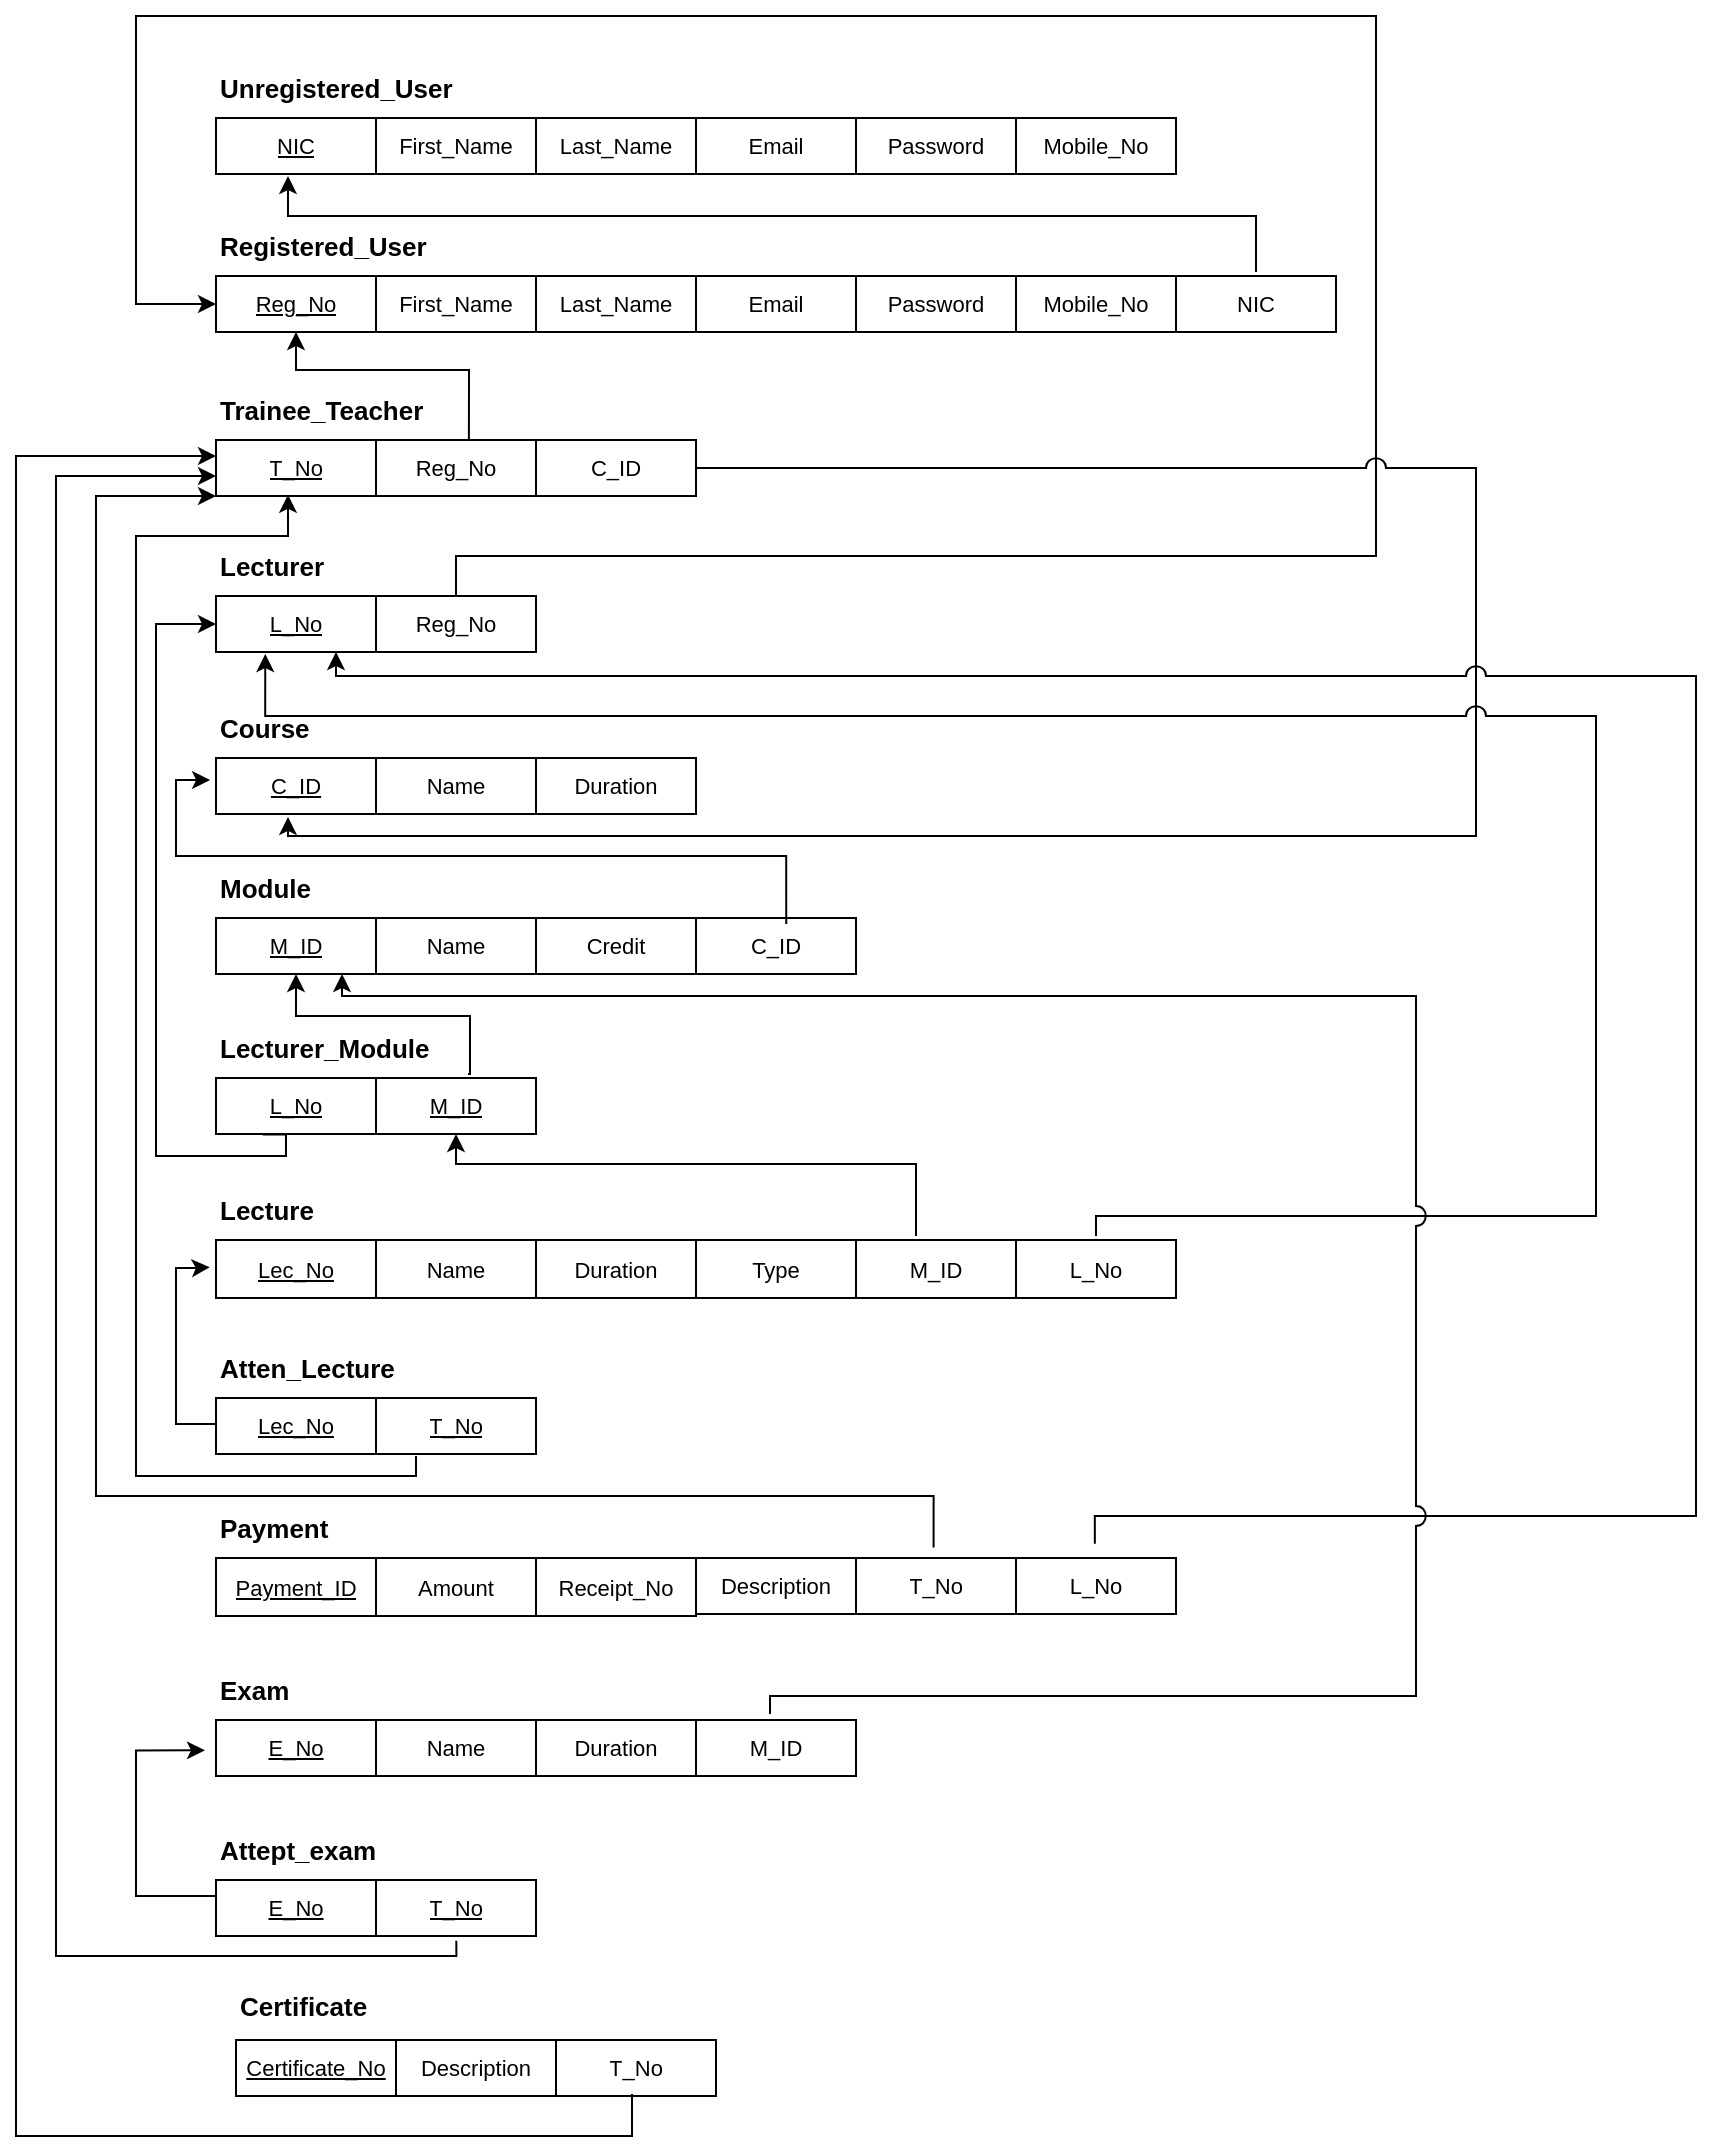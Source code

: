<mxfile version="21.3.4" type="device">
  <diagram name="Page-1" id="K4faHfrAU5cS0V1JQLx_">
    <mxGraphModel dx="1646" dy="470" grid="1" gridSize="10" guides="1" tooltips="1" connect="1" arrows="1" fold="1" page="1" pageScale="1" pageWidth="827" pageHeight="1169" math="0" shadow="0">
      <root>
        <mxCell id="0" />
        <mxCell id="1" parent="0" />
        <mxCell id="e-l00xfZwaeHrTsuZlsY-1" value="" style="shape=table;startSize=0;container=1;collapsible=0;childLayout=tableLayout;fontSize=11;rounded=0;" parent="1" vertex="1">
          <mxGeometry x="60" y="131" width="240" height="28" as="geometry" />
        </mxCell>
        <mxCell id="e-l00xfZwaeHrTsuZlsY-6" value="" style="shape=tableRow;horizontal=0;startSize=0;swimlaneHead=0;swimlaneBody=0;strokeColor=inherit;top=0;left=0;bottom=0;right=0;collapsible=0;dropTarget=0;fillColor=none;points=[[0,0.5],[1,0.5]];portConstraint=eastwest;fontSize=11;rounded=0;" parent="e-l00xfZwaeHrTsuZlsY-1" vertex="1">
          <mxGeometry width="240" height="28" as="geometry" />
        </mxCell>
        <mxCell id="e-l00xfZwaeHrTsuZlsY-7" value="&lt;u&gt;NIC&lt;/u&gt;" style="shape=partialRectangle;html=1;whiteSpace=wrap;connectable=0;strokeColor=inherit;overflow=hidden;fillColor=none;top=0;left=0;bottom=0;right=0;pointerEvents=1;fontSize=11;rounded=0;" parent="e-l00xfZwaeHrTsuZlsY-6" vertex="1">
          <mxGeometry width="80" height="28" as="geometry">
            <mxRectangle width="80" height="28" as="alternateBounds" />
          </mxGeometry>
        </mxCell>
        <mxCell id="e-l00xfZwaeHrTsuZlsY-8" value="First_Name" style="shape=partialRectangle;html=1;whiteSpace=wrap;connectable=0;strokeColor=inherit;overflow=hidden;fillColor=none;top=0;left=0;bottom=0;right=0;pointerEvents=1;fontSize=11;rounded=0;" parent="e-l00xfZwaeHrTsuZlsY-6" vertex="1">
          <mxGeometry x="80" width="80" height="28" as="geometry">
            <mxRectangle width="80" height="28" as="alternateBounds" />
          </mxGeometry>
        </mxCell>
        <mxCell id="e-l00xfZwaeHrTsuZlsY-9" value="Last_Name" style="shape=partialRectangle;html=1;whiteSpace=wrap;connectable=0;strokeColor=inherit;overflow=hidden;fillColor=none;top=0;left=0;bottom=0;right=0;pointerEvents=1;fontSize=11;rounded=0;" parent="e-l00xfZwaeHrTsuZlsY-6" vertex="1">
          <mxGeometry x="160" width="80" height="28" as="geometry">
            <mxRectangle width="80" height="28" as="alternateBounds" />
          </mxGeometry>
        </mxCell>
        <mxCell id="e-l00xfZwaeHrTsuZlsY-18" value="" style="shape=table;startSize=0;container=1;collapsible=0;childLayout=tableLayout;fontSize=11;rounded=0;" parent="1" vertex="1">
          <mxGeometry x="300" y="131" width="240" height="28" as="geometry" />
        </mxCell>
        <mxCell id="e-l00xfZwaeHrTsuZlsY-19" value="" style="shape=tableRow;horizontal=0;startSize=0;swimlaneHead=0;swimlaneBody=0;strokeColor=inherit;top=0;left=0;bottom=0;right=0;collapsible=0;dropTarget=0;fillColor=none;points=[[0,0.5],[1,0.5]];portConstraint=eastwest;fontSize=11;rounded=0;" parent="e-l00xfZwaeHrTsuZlsY-18" vertex="1">
          <mxGeometry width="240" height="28" as="geometry" />
        </mxCell>
        <mxCell id="e-l00xfZwaeHrTsuZlsY-20" value="Email" style="shape=partialRectangle;html=1;whiteSpace=wrap;connectable=0;strokeColor=inherit;overflow=hidden;fillColor=none;top=0;left=0;bottom=0;right=0;pointerEvents=1;fontSize=11;rounded=0;" parent="e-l00xfZwaeHrTsuZlsY-19" vertex="1">
          <mxGeometry width="80" height="28" as="geometry">
            <mxRectangle width="80" height="28" as="alternateBounds" />
          </mxGeometry>
        </mxCell>
        <mxCell id="e-l00xfZwaeHrTsuZlsY-21" value="Password" style="shape=partialRectangle;html=1;whiteSpace=wrap;connectable=0;strokeColor=inherit;overflow=hidden;fillColor=none;top=0;left=0;bottom=0;right=0;pointerEvents=1;fontSize=11;rounded=0;" parent="e-l00xfZwaeHrTsuZlsY-19" vertex="1">
          <mxGeometry x="80" width="80" height="28" as="geometry">
            <mxRectangle width="80" height="28" as="alternateBounds" />
          </mxGeometry>
        </mxCell>
        <mxCell id="e-l00xfZwaeHrTsuZlsY-22" value="Mobile_No" style="shape=partialRectangle;html=1;whiteSpace=wrap;connectable=0;strokeColor=inherit;overflow=hidden;fillColor=none;top=0;left=0;bottom=0;right=0;pointerEvents=1;fontSize=11;rounded=0;" parent="e-l00xfZwaeHrTsuZlsY-19" vertex="1">
          <mxGeometry x="160" width="80" height="28" as="geometry">
            <mxRectangle width="80" height="28" as="alternateBounds" />
          </mxGeometry>
        </mxCell>
        <mxCell id="e-l00xfZwaeHrTsuZlsY-28" value="" style="shape=table;startSize=0;container=1;collapsible=0;childLayout=tableLayout;fontSize=11;rounded=0;" parent="1" vertex="1">
          <mxGeometry x="60" y="210" width="240" height="28" as="geometry" />
        </mxCell>
        <mxCell id="e-l00xfZwaeHrTsuZlsY-29" value="" style="shape=tableRow;horizontal=0;startSize=0;swimlaneHead=0;swimlaneBody=0;strokeColor=inherit;top=0;left=0;bottom=0;right=0;collapsible=0;dropTarget=0;fillColor=none;points=[[0,0.5],[1,0.5]];portConstraint=eastwest;fontSize=11;rounded=0;" parent="e-l00xfZwaeHrTsuZlsY-28" vertex="1">
          <mxGeometry width="240" height="28" as="geometry" />
        </mxCell>
        <mxCell id="e-l00xfZwaeHrTsuZlsY-30" value="&lt;u&gt;Reg_No&lt;/u&gt;" style="shape=partialRectangle;html=1;whiteSpace=wrap;connectable=0;strokeColor=inherit;overflow=hidden;fillColor=none;top=0;left=0;bottom=0;right=0;pointerEvents=1;fontSize=11;rounded=0;" parent="e-l00xfZwaeHrTsuZlsY-29" vertex="1">
          <mxGeometry width="80" height="28" as="geometry">
            <mxRectangle width="80" height="28" as="alternateBounds" />
          </mxGeometry>
        </mxCell>
        <mxCell id="e-l00xfZwaeHrTsuZlsY-31" value="First_Name" style="shape=partialRectangle;html=1;whiteSpace=wrap;connectable=0;strokeColor=inherit;overflow=hidden;fillColor=none;top=0;left=0;bottom=0;right=0;pointerEvents=1;fontSize=11;rounded=0;" parent="e-l00xfZwaeHrTsuZlsY-29" vertex="1">
          <mxGeometry x="80" width="80" height="28" as="geometry">
            <mxRectangle width="80" height="28" as="alternateBounds" />
          </mxGeometry>
        </mxCell>
        <mxCell id="e-l00xfZwaeHrTsuZlsY-32" value="Last_Name" style="shape=partialRectangle;html=1;whiteSpace=wrap;connectable=0;strokeColor=inherit;overflow=hidden;fillColor=none;top=0;left=0;bottom=0;right=0;pointerEvents=1;fontSize=11;rounded=0;" parent="e-l00xfZwaeHrTsuZlsY-29" vertex="1">
          <mxGeometry x="160" width="80" height="28" as="geometry">
            <mxRectangle width="80" height="28" as="alternateBounds" />
          </mxGeometry>
        </mxCell>
        <mxCell id="e-l00xfZwaeHrTsuZlsY-33" value="" style="shape=table;startSize=0;container=1;collapsible=0;childLayout=tableLayout;fontSize=11;rounded=0;" parent="1" vertex="1">
          <mxGeometry x="300" y="210" width="240" height="28" as="geometry" />
        </mxCell>
        <mxCell id="e-l00xfZwaeHrTsuZlsY-34" value="" style="shape=tableRow;horizontal=0;startSize=0;swimlaneHead=0;swimlaneBody=0;strokeColor=inherit;top=0;left=0;bottom=0;right=0;collapsible=0;dropTarget=0;fillColor=none;points=[[0,0.5],[1,0.5]];portConstraint=eastwest;fontSize=11;rounded=0;" parent="e-l00xfZwaeHrTsuZlsY-33" vertex="1">
          <mxGeometry width="240" height="28" as="geometry" />
        </mxCell>
        <mxCell id="e-l00xfZwaeHrTsuZlsY-35" value="Email" style="shape=partialRectangle;html=1;whiteSpace=wrap;connectable=0;strokeColor=inherit;overflow=hidden;fillColor=none;top=0;left=0;bottom=0;right=0;pointerEvents=1;fontSize=11;rounded=0;" parent="e-l00xfZwaeHrTsuZlsY-34" vertex="1">
          <mxGeometry width="80" height="28" as="geometry">
            <mxRectangle width="80" height="28" as="alternateBounds" />
          </mxGeometry>
        </mxCell>
        <mxCell id="e-l00xfZwaeHrTsuZlsY-36" value="Password" style="shape=partialRectangle;html=1;whiteSpace=wrap;connectable=0;strokeColor=inherit;overflow=hidden;fillColor=none;top=0;left=0;bottom=0;right=0;pointerEvents=1;fontSize=11;rounded=0;" parent="e-l00xfZwaeHrTsuZlsY-34" vertex="1">
          <mxGeometry x="80" width="80" height="28" as="geometry">
            <mxRectangle width="80" height="28" as="alternateBounds" />
          </mxGeometry>
        </mxCell>
        <mxCell id="e-l00xfZwaeHrTsuZlsY-37" value="Mobile_No" style="shape=partialRectangle;html=1;whiteSpace=wrap;connectable=0;strokeColor=inherit;overflow=hidden;fillColor=none;top=0;left=0;bottom=0;right=0;pointerEvents=1;fontSize=11;rounded=0;" parent="e-l00xfZwaeHrTsuZlsY-34" vertex="1">
          <mxGeometry x="160" width="80" height="28" as="geometry">
            <mxRectangle width="80" height="28" as="alternateBounds" />
          </mxGeometry>
        </mxCell>
        <mxCell id="e-l00xfZwaeHrTsuZlsY-43" value="" style="shape=table;startSize=0;container=1;collapsible=0;childLayout=tableLayout;fontSize=11;rounded=0;" parent="1" vertex="1">
          <mxGeometry x="540" y="210" width="80" height="28" as="geometry" />
        </mxCell>
        <mxCell id="e-l00xfZwaeHrTsuZlsY-44" value="" style="shape=tableRow;horizontal=0;startSize=0;swimlaneHead=0;swimlaneBody=0;strokeColor=inherit;top=0;left=0;bottom=0;right=0;collapsible=0;dropTarget=0;fillColor=none;points=[[0,0.5],[1,0.5]];portConstraint=eastwest;fontSize=11;rounded=0;" parent="e-l00xfZwaeHrTsuZlsY-43" vertex="1">
          <mxGeometry width="80" height="28" as="geometry" />
        </mxCell>
        <mxCell id="e-l00xfZwaeHrTsuZlsY-45" value="&lt;span style=&quot;border-color: var(--border-color);&quot;&gt;NIC&lt;/span&gt;" style="shape=partialRectangle;html=1;whiteSpace=wrap;connectable=0;strokeColor=inherit;overflow=hidden;fillColor=none;top=0;left=0;bottom=0;right=0;pointerEvents=1;fontSize=11;rounded=0;" parent="e-l00xfZwaeHrTsuZlsY-44" vertex="1">
          <mxGeometry width="80" height="28" as="geometry">
            <mxRectangle width="80" height="28" as="alternateBounds" />
          </mxGeometry>
        </mxCell>
        <mxCell id="e-l00xfZwaeHrTsuZlsY-48" value="" style="shape=table;startSize=0;container=1;collapsible=0;childLayout=tableLayout;fontSize=11;rounded=0;" parent="1" vertex="1">
          <mxGeometry x="60" y="292" width="240" height="28" as="geometry" />
        </mxCell>
        <mxCell id="e-l00xfZwaeHrTsuZlsY-49" value="" style="shape=tableRow;horizontal=0;startSize=0;swimlaneHead=0;swimlaneBody=0;strokeColor=inherit;top=0;left=0;bottom=0;right=0;collapsible=0;dropTarget=0;fillColor=none;points=[[0,0.5],[1,0.5]];portConstraint=eastwest;fontSize=11;rounded=0;" parent="e-l00xfZwaeHrTsuZlsY-48" vertex="1">
          <mxGeometry width="240" height="28" as="geometry" />
        </mxCell>
        <mxCell id="e-l00xfZwaeHrTsuZlsY-50" value="&lt;u&gt;T_No&lt;/u&gt;" style="shape=partialRectangle;html=1;whiteSpace=wrap;connectable=0;strokeColor=inherit;overflow=hidden;fillColor=none;top=0;left=0;bottom=0;right=0;pointerEvents=1;fontSize=11;rounded=0;" parent="e-l00xfZwaeHrTsuZlsY-49" vertex="1">
          <mxGeometry width="80" height="28" as="geometry">
            <mxRectangle width="80" height="28" as="alternateBounds" />
          </mxGeometry>
        </mxCell>
        <mxCell id="e-l00xfZwaeHrTsuZlsY-51" value="&lt;span style=&quot;border-color: var(--border-color);&quot;&gt;Reg_No&lt;/span&gt;" style="shape=partialRectangle;html=1;whiteSpace=wrap;connectable=0;strokeColor=inherit;overflow=hidden;fillColor=none;top=0;left=0;bottom=0;right=0;pointerEvents=1;fontSize=11;rounded=0;" parent="e-l00xfZwaeHrTsuZlsY-49" vertex="1">
          <mxGeometry x="80" width="80" height="28" as="geometry">
            <mxRectangle width="80" height="28" as="alternateBounds" />
          </mxGeometry>
        </mxCell>
        <mxCell id="e-l00xfZwaeHrTsuZlsY-52" value="C_ID" style="shape=partialRectangle;html=1;whiteSpace=wrap;connectable=0;strokeColor=inherit;overflow=hidden;fillColor=none;top=0;left=0;bottom=0;right=0;pointerEvents=1;fontSize=11;rounded=0;" parent="e-l00xfZwaeHrTsuZlsY-49" vertex="1">
          <mxGeometry x="160" width="80" height="28" as="geometry">
            <mxRectangle width="80" height="28" as="alternateBounds" />
          </mxGeometry>
        </mxCell>
        <mxCell id="e-l00xfZwaeHrTsuZlsY-63" value="" style="shape=table;startSize=0;container=1;collapsible=0;childLayout=tableLayout;fontSize=11;rounded=0;" parent="1" vertex="1">
          <mxGeometry x="60" y="370" width="160" height="28" as="geometry" />
        </mxCell>
        <mxCell id="e-l00xfZwaeHrTsuZlsY-64" value="" style="shape=tableRow;horizontal=0;startSize=0;swimlaneHead=0;swimlaneBody=0;strokeColor=inherit;top=0;left=0;bottom=0;right=0;collapsible=0;dropTarget=0;fillColor=none;points=[[0,0.5],[1,0.5]];portConstraint=eastwest;fontSize=11;rounded=0;" parent="e-l00xfZwaeHrTsuZlsY-63" vertex="1">
          <mxGeometry width="160" height="28" as="geometry" />
        </mxCell>
        <mxCell id="e-l00xfZwaeHrTsuZlsY-65" value="&lt;u&gt;L_No&lt;/u&gt;" style="shape=partialRectangle;html=1;whiteSpace=wrap;connectable=0;strokeColor=inherit;overflow=hidden;fillColor=none;top=0;left=0;bottom=0;right=0;pointerEvents=1;fontSize=11;rounded=0;" parent="e-l00xfZwaeHrTsuZlsY-64" vertex="1">
          <mxGeometry width="80" height="28" as="geometry">
            <mxRectangle width="80" height="28" as="alternateBounds" />
          </mxGeometry>
        </mxCell>
        <mxCell id="e-l00xfZwaeHrTsuZlsY-66" value="Reg_No" style="shape=partialRectangle;html=1;whiteSpace=wrap;connectable=0;strokeColor=inherit;overflow=hidden;fillColor=none;top=0;left=0;bottom=0;right=0;pointerEvents=1;fontSize=11;rounded=0;" parent="e-l00xfZwaeHrTsuZlsY-64" vertex="1">
          <mxGeometry x="80" width="80" height="28" as="geometry">
            <mxRectangle width="80" height="28" as="alternateBounds" />
          </mxGeometry>
        </mxCell>
        <mxCell id="e-l00xfZwaeHrTsuZlsY-78" value="" style="shape=table;startSize=0;container=1;collapsible=0;childLayout=tableLayout;fontSize=11;rounded=0;" parent="1" vertex="1">
          <mxGeometry x="60" y="451" width="240" height="28" as="geometry" />
        </mxCell>
        <mxCell id="e-l00xfZwaeHrTsuZlsY-79" value="" style="shape=tableRow;horizontal=0;startSize=0;swimlaneHead=0;swimlaneBody=0;strokeColor=inherit;top=0;left=0;bottom=0;right=0;collapsible=0;dropTarget=0;fillColor=none;points=[[0,0.5],[1,0.5]];portConstraint=eastwest;fontSize=11;rounded=0;" parent="e-l00xfZwaeHrTsuZlsY-78" vertex="1">
          <mxGeometry width="240" height="28" as="geometry" />
        </mxCell>
        <mxCell id="e-l00xfZwaeHrTsuZlsY-80" value="&lt;u&gt;C_ID&lt;/u&gt;" style="shape=partialRectangle;html=1;whiteSpace=wrap;connectable=0;strokeColor=inherit;overflow=hidden;fillColor=none;top=0;left=0;bottom=0;right=0;pointerEvents=1;fontSize=11;rounded=0;" parent="e-l00xfZwaeHrTsuZlsY-79" vertex="1">
          <mxGeometry width="80" height="28" as="geometry">
            <mxRectangle width="80" height="28" as="alternateBounds" />
          </mxGeometry>
        </mxCell>
        <mxCell id="e-l00xfZwaeHrTsuZlsY-81" value="Name" style="shape=partialRectangle;html=1;whiteSpace=wrap;connectable=0;strokeColor=inherit;overflow=hidden;fillColor=none;top=0;left=0;bottom=0;right=0;pointerEvents=1;fontSize=11;rounded=0;" parent="e-l00xfZwaeHrTsuZlsY-79" vertex="1">
          <mxGeometry x="80" width="80" height="28" as="geometry">
            <mxRectangle width="80" height="28" as="alternateBounds" />
          </mxGeometry>
        </mxCell>
        <mxCell id="e-l00xfZwaeHrTsuZlsY-82" value="Duration" style="shape=partialRectangle;html=1;whiteSpace=wrap;connectable=0;strokeColor=inherit;overflow=hidden;fillColor=none;top=0;left=0;bottom=0;right=0;pointerEvents=1;fontSize=11;rounded=0;" parent="e-l00xfZwaeHrTsuZlsY-79" vertex="1">
          <mxGeometry x="160" width="80" height="28" as="geometry">
            <mxRectangle width="80" height="28" as="alternateBounds" />
          </mxGeometry>
        </mxCell>
        <mxCell id="e-l00xfZwaeHrTsuZlsY-93" value="" style="shape=table;startSize=0;container=1;collapsible=0;childLayout=tableLayout;fontSize=11;rounded=0;" parent="1" vertex="1">
          <mxGeometry x="60" y="531" width="320" height="28" as="geometry" />
        </mxCell>
        <mxCell id="e-l00xfZwaeHrTsuZlsY-94" value="" style="shape=tableRow;horizontal=0;startSize=0;swimlaneHead=0;swimlaneBody=0;strokeColor=inherit;top=0;left=0;bottom=0;right=0;collapsible=0;dropTarget=0;fillColor=none;points=[[0,0.5],[1,0.5]];portConstraint=eastwest;fontSize=11;rounded=0;" parent="e-l00xfZwaeHrTsuZlsY-93" vertex="1">
          <mxGeometry width="320" height="28" as="geometry" />
        </mxCell>
        <mxCell id="e-l00xfZwaeHrTsuZlsY-95" value="&lt;u&gt;M_ID&lt;/u&gt;" style="shape=partialRectangle;html=1;whiteSpace=wrap;connectable=0;strokeColor=inherit;overflow=hidden;fillColor=none;top=0;left=0;bottom=0;right=0;pointerEvents=1;fontSize=11;rounded=0;" parent="e-l00xfZwaeHrTsuZlsY-94" vertex="1">
          <mxGeometry width="80" height="28" as="geometry">
            <mxRectangle width="80" height="28" as="alternateBounds" />
          </mxGeometry>
        </mxCell>
        <mxCell id="e-l00xfZwaeHrTsuZlsY-96" value="Name" style="shape=partialRectangle;html=1;whiteSpace=wrap;connectable=0;strokeColor=inherit;overflow=hidden;fillColor=none;top=0;left=0;bottom=0;right=0;pointerEvents=1;fontSize=11;rounded=0;" parent="e-l00xfZwaeHrTsuZlsY-94" vertex="1">
          <mxGeometry x="80" width="80" height="28" as="geometry">
            <mxRectangle width="80" height="28" as="alternateBounds" />
          </mxGeometry>
        </mxCell>
        <mxCell id="e-l00xfZwaeHrTsuZlsY-97" value="Credit" style="shape=partialRectangle;html=1;whiteSpace=wrap;connectable=0;strokeColor=inherit;overflow=hidden;fillColor=none;top=0;left=0;bottom=0;right=0;pointerEvents=1;fontSize=11;rounded=0;" parent="e-l00xfZwaeHrTsuZlsY-94" vertex="1">
          <mxGeometry x="160" width="80" height="28" as="geometry">
            <mxRectangle width="80" height="28" as="alternateBounds" />
          </mxGeometry>
        </mxCell>
        <mxCell id="ml4gBu4D1Q2vi5UmjZMw-138" value="C_ID" style="shape=partialRectangle;html=1;whiteSpace=wrap;connectable=0;strokeColor=inherit;overflow=hidden;fillColor=none;top=0;left=0;bottom=0;right=0;pointerEvents=1;fontSize=11;rounded=0;" parent="e-l00xfZwaeHrTsuZlsY-94" vertex="1">
          <mxGeometry x="240" width="80" height="28" as="geometry">
            <mxRectangle width="80" height="28" as="alternateBounds" />
          </mxGeometry>
        </mxCell>
        <mxCell id="e-l00xfZwaeHrTsuZlsY-108" value="" style="shape=table;startSize=0;container=1;collapsible=0;childLayout=tableLayout;fontSize=11;rounded=0;" parent="1" vertex="1">
          <mxGeometry x="60" y="611" width="160" height="28" as="geometry" />
        </mxCell>
        <mxCell id="e-l00xfZwaeHrTsuZlsY-109" value="" style="shape=tableRow;horizontal=0;startSize=0;swimlaneHead=0;swimlaneBody=0;strokeColor=inherit;top=0;left=0;bottom=0;right=0;collapsible=0;dropTarget=0;fillColor=none;points=[[0,0.5],[1,0.5]];portConstraint=eastwest;fontSize=11;rounded=0;" parent="e-l00xfZwaeHrTsuZlsY-108" vertex="1">
          <mxGeometry width="160" height="28" as="geometry" />
        </mxCell>
        <mxCell id="e-l00xfZwaeHrTsuZlsY-110" value="&lt;u style=&quot;border-color: var(--border-color);&quot;&gt;L_No&lt;/u&gt;" style="shape=partialRectangle;html=1;whiteSpace=wrap;connectable=0;strokeColor=inherit;overflow=hidden;fillColor=none;top=0;left=0;bottom=0;right=0;pointerEvents=1;fontSize=11;rounded=0;" parent="e-l00xfZwaeHrTsuZlsY-109" vertex="1">
          <mxGeometry width="80" height="28" as="geometry">
            <mxRectangle width="80" height="28" as="alternateBounds" />
          </mxGeometry>
        </mxCell>
        <mxCell id="e-l00xfZwaeHrTsuZlsY-111" value="&lt;u style=&quot;border-color: var(--border-color);&quot;&gt;M_ID&lt;/u&gt;" style="shape=partialRectangle;html=1;whiteSpace=wrap;connectable=0;strokeColor=inherit;overflow=hidden;fillColor=none;top=0;left=0;bottom=0;right=0;pointerEvents=1;fontSize=11;rounded=0;" parent="e-l00xfZwaeHrTsuZlsY-109" vertex="1">
          <mxGeometry x="80" width="80" height="28" as="geometry">
            <mxRectangle width="80" height="28" as="alternateBounds" />
          </mxGeometry>
        </mxCell>
        <mxCell id="e-l00xfZwaeHrTsuZlsY-123" value="" style="shape=table;startSize=0;container=1;collapsible=0;childLayout=tableLayout;fontSize=11;rounded=0;" parent="1" vertex="1">
          <mxGeometry x="60" y="692" width="240" height="29.0" as="geometry" />
        </mxCell>
        <mxCell id="e-l00xfZwaeHrTsuZlsY-124" value="" style="shape=tableRow;horizontal=0;startSize=0;swimlaneHead=0;swimlaneBody=0;strokeColor=inherit;top=0;left=0;bottom=0;right=0;collapsible=0;dropTarget=0;fillColor=none;points=[[0,0.5],[1,0.5]];portConstraint=eastwest;fontSize=11;rounded=0;" parent="e-l00xfZwaeHrTsuZlsY-123" vertex="1">
          <mxGeometry width="240" height="29" as="geometry" />
        </mxCell>
        <mxCell id="e-l00xfZwaeHrTsuZlsY-125" value="&lt;u&gt;Lec_No&lt;/u&gt;" style="shape=partialRectangle;html=1;whiteSpace=wrap;connectable=0;strokeColor=inherit;overflow=hidden;fillColor=none;top=0;left=0;bottom=0;right=0;pointerEvents=1;fontSize=11;rounded=0;" parent="e-l00xfZwaeHrTsuZlsY-124" vertex="1">
          <mxGeometry width="80" height="29" as="geometry">
            <mxRectangle width="80" height="29" as="alternateBounds" />
          </mxGeometry>
        </mxCell>
        <mxCell id="e-l00xfZwaeHrTsuZlsY-126" value="Name" style="shape=partialRectangle;html=1;whiteSpace=wrap;connectable=0;strokeColor=inherit;overflow=hidden;fillColor=none;top=0;left=0;bottom=0;right=0;pointerEvents=1;fontSize=11;rounded=0;" parent="e-l00xfZwaeHrTsuZlsY-124" vertex="1">
          <mxGeometry x="80" width="80" height="29" as="geometry">
            <mxRectangle width="80" height="29" as="alternateBounds" />
          </mxGeometry>
        </mxCell>
        <mxCell id="e-l00xfZwaeHrTsuZlsY-127" value="Duration" style="shape=partialRectangle;html=1;whiteSpace=wrap;connectable=0;strokeColor=inherit;overflow=hidden;fillColor=none;top=0;left=0;bottom=0;right=0;pointerEvents=1;fontSize=11;rounded=0;" parent="e-l00xfZwaeHrTsuZlsY-124" vertex="1">
          <mxGeometry x="160" width="80" height="29" as="geometry">
            <mxRectangle width="80" height="29" as="alternateBounds" />
          </mxGeometry>
        </mxCell>
        <mxCell id="e-l00xfZwaeHrTsuZlsY-128" value="" style="shape=table;startSize=0;container=1;collapsible=0;childLayout=tableLayout;fontSize=11;rounded=0;" parent="1" vertex="1">
          <mxGeometry x="300" y="692" width="240" height="29.0" as="geometry" />
        </mxCell>
        <mxCell id="e-l00xfZwaeHrTsuZlsY-129" value="" style="shape=tableRow;horizontal=0;startSize=0;swimlaneHead=0;swimlaneBody=0;strokeColor=inherit;top=0;left=0;bottom=0;right=0;collapsible=0;dropTarget=0;fillColor=none;points=[[0,0.5],[1,0.5]];portConstraint=eastwest;fontSize=11;rounded=0;" parent="e-l00xfZwaeHrTsuZlsY-128" vertex="1">
          <mxGeometry width="240" height="29" as="geometry" />
        </mxCell>
        <mxCell id="e-l00xfZwaeHrTsuZlsY-130" value="Type" style="shape=partialRectangle;html=1;whiteSpace=wrap;connectable=0;strokeColor=inherit;overflow=hidden;fillColor=none;top=0;left=0;bottom=0;right=0;pointerEvents=1;fontSize=11;rounded=0;" parent="e-l00xfZwaeHrTsuZlsY-129" vertex="1">
          <mxGeometry width="80" height="29" as="geometry">
            <mxRectangle width="80" height="29" as="alternateBounds" />
          </mxGeometry>
        </mxCell>
        <mxCell id="e-l00xfZwaeHrTsuZlsY-131" value="M_ID" style="shape=partialRectangle;html=1;whiteSpace=wrap;connectable=0;strokeColor=inherit;overflow=hidden;fillColor=none;top=0;left=0;bottom=0;right=0;pointerEvents=1;fontSize=11;rounded=0;" parent="e-l00xfZwaeHrTsuZlsY-129" vertex="1">
          <mxGeometry x="80" width="80" height="29" as="geometry">
            <mxRectangle width="80" height="29" as="alternateBounds" />
          </mxGeometry>
        </mxCell>
        <mxCell id="e-l00xfZwaeHrTsuZlsY-132" value="L_No" style="shape=partialRectangle;html=1;whiteSpace=wrap;connectable=0;strokeColor=inherit;overflow=hidden;fillColor=none;top=0;left=0;bottom=0;right=0;pointerEvents=1;fontSize=11;rounded=0;" parent="e-l00xfZwaeHrTsuZlsY-129" vertex="1">
          <mxGeometry x="160" width="80" height="29" as="geometry">
            <mxRectangle width="80" height="29" as="alternateBounds" />
          </mxGeometry>
        </mxCell>
        <mxCell id="e-l00xfZwaeHrTsuZlsY-141" value="&lt;b&gt;&lt;font style=&quot;font-size: 13px;&quot;&gt;Unregistered_User&lt;/font&gt;&lt;/b&gt;" style="text;html=1;strokeColor=none;fillColor=none;align=left;verticalAlign=middle;whiteSpace=wrap;rounded=0;" parent="1" vertex="1">
          <mxGeometry x="60" y="101" width="150" height="30" as="geometry" />
        </mxCell>
        <mxCell id="e-l00xfZwaeHrTsuZlsY-142" value="&lt;b&gt;&lt;font style=&quot;font-size: 13px;&quot;&gt;Registered_User&lt;/font&gt;&lt;/b&gt;" style="text;html=1;strokeColor=none;fillColor=none;align=left;verticalAlign=middle;whiteSpace=wrap;rounded=0;" parent="1" vertex="1">
          <mxGeometry x="60" y="180" width="150" height="30" as="geometry" />
        </mxCell>
        <mxCell id="ml4gBu4D1Q2vi5UmjZMw-1" value="&lt;b&gt;&lt;font style=&quot;font-size: 13px;&quot;&gt;Trainee_Teacher&lt;/font&gt;&lt;/b&gt;" style="text;html=1;strokeColor=none;fillColor=none;align=left;verticalAlign=middle;whiteSpace=wrap;rounded=0;" parent="1" vertex="1">
          <mxGeometry x="60" y="262" width="150" height="30" as="geometry" />
        </mxCell>
        <mxCell id="ml4gBu4D1Q2vi5UmjZMw-2" value="&lt;b&gt;&lt;font style=&quot;font-size: 13px;&quot;&gt;Lecturer&lt;/font&gt;&lt;/b&gt;" style="text;html=1;strokeColor=none;fillColor=none;align=left;verticalAlign=middle;whiteSpace=wrap;rounded=0;" parent="1" vertex="1">
          <mxGeometry x="60" y="340" width="80" height="30" as="geometry" />
        </mxCell>
        <mxCell id="ml4gBu4D1Q2vi5UmjZMw-3" value="" style="endArrow=classic;html=1;rounded=0;edgeStyle=orthogonalEdgeStyle;" parent="1" edge="1">
          <mxGeometry width="50" height="50" relative="1" as="geometry">
            <mxPoint x="580" y="208" as="sourcePoint" />
            <mxPoint x="96" y="160" as="targetPoint" />
            <Array as="points">
              <mxPoint x="580" y="180" />
              <mxPoint x="96" y="180" />
            </Array>
          </mxGeometry>
        </mxCell>
        <mxCell id="ml4gBu4D1Q2vi5UmjZMw-7" value="" style="endArrow=classic;html=1;rounded=0;exitX=0.843;exitY=0.993;exitDx=0;exitDy=0;exitPerimeter=0;entryX=0.15;entryY=1.083;entryDx=0;entryDy=0;entryPerimeter=0;edgeStyle=orthogonalEdgeStyle;" parent="1" source="ml4gBu4D1Q2vi5UmjZMw-1" edge="1">
          <mxGeometry width="50" height="50" relative="1" as="geometry">
            <mxPoint x="584" y="285" as="sourcePoint" />
            <mxPoint x="100" y="238" as="targetPoint" />
            <Array as="points">
              <mxPoint x="187" y="257" />
              <mxPoint x="100" y="257" />
            </Array>
          </mxGeometry>
        </mxCell>
        <mxCell id="ml4gBu4D1Q2vi5UmjZMw-10" value="" style="endArrow=classic;html=1;rounded=0;exitX=0.843;exitY=0.993;exitDx=0;exitDy=0;exitPerimeter=0;edgeStyle=orthogonalEdgeStyle;entryX=0;entryY=0.5;entryDx=0;entryDy=0;jumpStyle=arc;" parent="1" target="e-l00xfZwaeHrTsuZlsY-29" edge="1">
          <mxGeometry width="50" height="50" relative="1" as="geometry">
            <mxPoint x="186" y="370" as="sourcePoint" />
            <mxPoint x="30" y="220" as="targetPoint" />
            <Array as="points">
              <mxPoint x="180" y="370" />
              <mxPoint x="180" y="350" />
              <mxPoint x="640" y="350" />
              <mxPoint x="640" y="80" />
              <mxPoint x="20" y="80" />
              <mxPoint x="20" y="224" />
            </Array>
          </mxGeometry>
        </mxCell>
        <mxCell id="ml4gBu4D1Q2vi5UmjZMw-11" value="" style="shape=table;startSize=0;container=1;collapsible=0;childLayout=tableLayout;fontSize=11;rounded=0;" parent="1" vertex="1">
          <mxGeometry x="60" y="771" width="160" height="28" as="geometry" />
        </mxCell>
        <mxCell id="ml4gBu4D1Q2vi5UmjZMw-12" value="" style="shape=tableRow;horizontal=0;startSize=0;swimlaneHead=0;swimlaneBody=0;strokeColor=inherit;top=0;left=0;bottom=0;right=0;collapsible=0;dropTarget=0;fillColor=none;points=[[0,0.5],[1,0.5]];portConstraint=eastwest;fontSize=11;rounded=0;" parent="ml4gBu4D1Q2vi5UmjZMw-11" vertex="1">
          <mxGeometry width="160" height="28" as="geometry" />
        </mxCell>
        <mxCell id="ml4gBu4D1Q2vi5UmjZMw-13" value="&lt;u style=&quot;border-color: var(--border-color);&quot;&gt;Lec_No&lt;/u&gt;" style="shape=partialRectangle;html=1;whiteSpace=wrap;connectable=0;strokeColor=inherit;overflow=hidden;fillColor=none;top=0;left=0;bottom=0;right=0;pointerEvents=1;fontSize=11;rounded=0;" parent="ml4gBu4D1Q2vi5UmjZMw-12" vertex="1">
          <mxGeometry width="80" height="28" as="geometry">
            <mxRectangle width="80" height="28" as="alternateBounds" />
          </mxGeometry>
        </mxCell>
        <mxCell id="ml4gBu4D1Q2vi5UmjZMw-14" value="&lt;u style=&quot;border-color: var(--border-color);&quot;&gt;T_No&lt;/u&gt;" style="shape=partialRectangle;html=1;whiteSpace=wrap;connectable=0;strokeColor=inherit;overflow=hidden;fillColor=none;top=0;left=0;bottom=0;right=0;pointerEvents=1;fontSize=11;rounded=0;" parent="ml4gBu4D1Q2vi5UmjZMw-12" vertex="1">
          <mxGeometry x="80" width="80" height="28" as="geometry">
            <mxRectangle width="80" height="28" as="alternateBounds" />
          </mxGeometry>
        </mxCell>
        <mxCell id="ml4gBu4D1Q2vi5UmjZMw-26" value="" style="shape=table;startSize=0;container=1;collapsible=0;childLayout=tableLayout;fontSize=11;rounded=0;" parent="1" vertex="1">
          <mxGeometry x="60" y="851" width="240" height="29" as="geometry" />
        </mxCell>
        <mxCell id="ml4gBu4D1Q2vi5UmjZMw-27" value="" style="shape=tableRow;horizontal=0;startSize=0;swimlaneHead=0;swimlaneBody=0;strokeColor=inherit;top=0;left=0;bottom=0;right=0;collapsible=0;dropTarget=0;fillColor=none;points=[[0,0.5],[1,0.5]];portConstraint=eastwest;fontSize=11;rounded=0;" parent="ml4gBu4D1Q2vi5UmjZMw-26" vertex="1">
          <mxGeometry width="240" height="29" as="geometry" />
        </mxCell>
        <mxCell id="ml4gBu4D1Q2vi5UmjZMw-28" value="&lt;u&gt;Payment_ID&lt;/u&gt;" style="shape=partialRectangle;html=1;whiteSpace=wrap;connectable=0;strokeColor=inherit;overflow=hidden;fillColor=none;top=0;left=0;bottom=0;right=0;pointerEvents=1;fontSize=11;rounded=0;" parent="ml4gBu4D1Q2vi5UmjZMw-27" vertex="1">
          <mxGeometry width="80" height="29" as="geometry">
            <mxRectangle width="80" height="29" as="alternateBounds" />
          </mxGeometry>
        </mxCell>
        <mxCell id="ml4gBu4D1Q2vi5UmjZMw-29" value="Amount" style="shape=partialRectangle;html=1;whiteSpace=wrap;connectable=0;strokeColor=inherit;overflow=hidden;fillColor=none;top=0;left=0;bottom=0;right=0;pointerEvents=1;fontSize=11;rounded=0;" parent="ml4gBu4D1Q2vi5UmjZMw-27" vertex="1">
          <mxGeometry x="80" width="80" height="29" as="geometry">
            <mxRectangle width="80" height="29" as="alternateBounds" />
          </mxGeometry>
        </mxCell>
        <mxCell id="ml4gBu4D1Q2vi5UmjZMw-30" value="Receipt_No" style="shape=partialRectangle;html=1;whiteSpace=wrap;connectable=0;strokeColor=inherit;overflow=hidden;fillColor=none;top=0;left=0;bottom=0;right=0;pointerEvents=1;fontSize=11;rounded=0;" parent="ml4gBu4D1Q2vi5UmjZMw-27" vertex="1">
          <mxGeometry x="160" width="80" height="29" as="geometry">
            <mxRectangle width="80" height="29" as="alternateBounds" />
          </mxGeometry>
        </mxCell>
        <mxCell id="ml4gBu4D1Q2vi5UmjZMw-31" value="" style="shape=table;startSize=0;container=1;collapsible=0;childLayout=tableLayout;fontSize=11;rounded=0;" parent="1" vertex="1">
          <mxGeometry x="300" y="851" width="240" height="28" as="geometry" />
        </mxCell>
        <mxCell id="ml4gBu4D1Q2vi5UmjZMw-32" value="" style="shape=tableRow;horizontal=0;startSize=0;swimlaneHead=0;swimlaneBody=0;strokeColor=inherit;top=0;left=0;bottom=0;right=0;collapsible=0;dropTarget=0;fillColor=none;points=[[0,0.5],[1,0.5]];portConstraint=eastwest;fontSize=11;rounded=0;" parent="ml4gBu4D1Q2vi5UmjZMw-31" vertex="1">
          <mxGeometry width="240" height="28" as="geometry" />
        </mxCell>
        <mxCell id="ml4gBu4D1Q2vi5UmjZMw-33" value="Description" style="shape=partialRectangle;html=1;whiteSpace=wrap;connectable=0;strokeColor=inherit;overflow=hidden;fillColor=none;top=0;left=0;bottom=0;right=0;pointerEvents=1;fontSize=11;rounded=0;" parent="ml4gBu4D1Q2vi5UmjZMw-32" vertex="1">
          <mxGeometry width="80" height="28" as="geometry">
            <mxRectangle width="80" height="28" as="alternateBounds" />
          </mxGeometry>
        </mxCell>
        <mxCell id="ml4gBu4D1Q2vi5UmjZMw-34" value="T_No" style="shape=partialRectangle;html=1;whiteSpace=wrap;connectable=0;strokeColor=inherit;overflow=hidden;fillColor=none;top=0;left=0;bottom=0;right=0;pointerEvents=1;fontSize=11;rounded=0;" parent="ml4gBu4D1Q2vi5UmjZMw-32" vertex="1">
          <mxGeometry x="80" width="80" height="28" as="geometry">
            <mxRectangle width="80" height="28" as="alternateBounds" />
          </mxGeometry>
        </mxCell>
        <mxCell id="ml4gBu4D1Q2vi5UmjZMw-35" value="L_No" style="shape=partialRectangle;html=1;whiteSpace=wrap;connectable=0;strokeColor=inherit;overflow=hidden;fillColor=none;top=0;left=0;bottom=0;right=0;pointerEvents=1;fontSize=11;rounded=0;" parent="ml4gBu4D1Q2vi5UmjZMw-32" vertex="1">
          <mxGeometry x="160" width="80" height="28" as="geometry">
            <mxRectangle width="80" height="28" as="alternateBounds" />
          </mxGeometry>
        </mxCell>
        <mxCell id="ml4gBu4D1Q2vi5UmjZMw-41" value="" style="shape=table;startSize=0;container=1;collapsible=0;childLayout=tableLayout;fontSize=11;rounded=0;" parent="1" vertex="1">
          <mxGeometry x="60" y="932" width="240" height="28" as="geometry" />
        </mxCell>
        <mxCell id="ml4gBu4D1Q2vi5UmjZMw-42" value="" style="shape=tableRow;horizontal=0;startSize=0;swimlaneHead=0;swimlaneBody=0;strokeColor=inherit;top=0;left=0;bottom=0;right=0;collapsible=0;dropTarget=0;fillColor=none;points=[[0,0.5],[1,0.5]];portConstraint=eastwest;fontSize=11;rounded=0;" parent="ml4gBu4D1Q2vi5UmjZMw-41" vertex="1">
          <mxGeometry width="240" height="28" as="geometry" />
        </mxCell>
        <mxCell id="ml4gBu4D1Q2vi5UmjZMw-43" value="&lt;u&gt;E_No&lt;/u&gt;" style="shape=partialRectangle;html=1;whiteSpace=wrap;connectable=0;strokeColor=inherit;overflow=hidden;fillColor=none;top=0;left=0;bottom=0;right=0;pointerEvents=1;fontSize=11;rounded=0;" parent="ml4gBu4D1Q2vi5UmjZMw-42" vertex="1">
          <mxGeometry width="80" height="28" as="geometry">
            <mxRectangle width="80" height="28" as="alternateBounds" />
          </mxGeometry>
        </mxCell>
        <mxCell id="ml4gBu4D1Q2vi5UmjZMw-44" value="Name" style="shape=partialRectangle;html=1;whiteSpace=wrap;connectable=0;strokeColor=inherit;overflow=hidden;fillColor=none;top=0;left=0;bottom=0;right=0;pointerEvents=1;fontSize=11;rounded=0;" parent="ml4gBu4D1Q2vi5UmjZMw-42" vertex="1">
          <mxGeometry x="80" width="80" height="28" as="geometry">
            <mxRectangle width="80" height="28" as="alternateBounds" />
          </mxGeometry>
        </mxCell>
        <mxCell id="ml4gBu4D1Q2vi5UmjZMw-45" value="Duration" style="shape=partialRectangle;html=1;whiteSpace=wrap;connectable=0;strokeColor=inherit;overflow=hidden;fillColor=none;top=0;left=0;bottom=0;right=0;pointerEvents=1;fontSize=11;rounded=0;" parent="ml4gBu4D1Q2vi5UmjZMw-42" vertex="1">
          <mxGeometry x="160" width="80" height="28" as="geometry">
            <mxRectangle width="80" height="28" as="alternateBounds" />
          </mxGeometry>
        </mxCell>
        <mxCell id="ml4gBu4D1Q2vi5UmjZMw-46" value="" style="shape=table;startSize=0;container=1;collapsible=0;childLayout=tableLayout;fontSize=11;rounded=0;" parent="1" vertex="1">
          <mxGeometry x="300" y="932" width="80" height="28" as="geometry" />
        </mxCell>
        <mxCell id="ml4gBu4D1Q2vi5UmjZMw-47" value="" style="shape=tableRow;horizontal=0;startSize=0;swimlaneHead=0;swimlaneBody=0;strokeColor=inherit;top=0;left=0;bottom=0;right=0;collapsible=0;dropTarget=0;fillColor=none;points=[[0,0.5],[1,0.5]];portConstraint=eastwest;fontSize=11;rounded=0;" parent="ml4gBu4D1Q2vi5UmjZMw-46" vertex="1">
          <mxGeometry width="80" height="28" as="geometry" />
        </mxCell>
        <mxCell id="ml4gBu4D1Q2vi5UmjZMw-48" value="M_ID" style="shape=partialRectangle;html=1;whiteSpace=wrap;connectable=0;strokeColor=inherit;overflow=hidden;fillColor=none;top=0;left=0;bottom=0;right=0;pointerEvents=1;fontSize=11;rounded=0;" parent="ml4gBu4D1Q2vi5UmjZMw-47" vertex="1">
          <mxGeometry width="80" height="28" as="geometry">
            <mxRectangle width="80" height="28" as="alternateBounds" />
          </mxGeometry>
        </mxCell>
        <mxCell id="ml4gBu4D1Q2vi5UmjZMw-56" value="" style="shape=table;startSize=0;container=1;collapsible=0;childLayout=tableLayout;fontSize=11;rounded=0;" parent="1" vertex="1">
          <mxGeometry x="60" y="1012" width="160" height="28" as="geometry" />
        </mxCell>
        <mxCell id="ml4gBu4D1Q2vi5UmjZMw-57" value="" style="shape=tableRow;horizontal=0;startSize=0;swimlaneHead=0;swimlaneBody=0;strokeColor=inherit;top=0;left=0;bottom=0;right=0;collapsible=0;dropTarget=0;fillColor=none;points=[[0,0.5],[1,0.5]];portConstraint=eastwest;fontSize=11;rounded=0;" parent="ml4gBu4D1Q2vi5UmjZMw-56" vertex="1">
          <mxGeometry width="160" height="28" as="geometry" />
        </mxCell>
        <mxCell id="ml4gBu4D1Q2vi5UmjZMw-58" value="&lt;u&gt;E_No&lt;/u&gt;" style="shape=partialRectangle;html=1;whiteSpace=wrap;connectable=0;strokeColor=inherit;overflow=hidden;fillColor=none;top=0;left=0;bottom=0;right=0;pointerEvents=1;fontSize=11;rounded=0;" parent="ml4gBu4D1Q2vi5UmjZMw-57" vertex="1">
          <mxGeometry width="80" height="28" as="geometry">
            <mxRectangle width="80" height="28" as="alternateBounds" />
          </mxGeometry>
        </mxCell>
        <mxCell id="ml4gBu4D1Q2vi5UmjZMw-59" value="&lt;u&gt;T_No&lt;/u&gt;" style="shape=partialRectangle;html=1;whiteSpace=wrap;connectable=0;strokeColor=inherit;overflow=hidden;fillColor=none;top=0;left=0;bottom=0;right=0;pointerEvents=1;fontSize=11;rounded=0;" parent="ml4gBu4D1Q2vi5UmjZMw-57" vertex="1">
          <mxGeometry x="80" width="80" height="28" as="geometry">
            <mxRectangle width="80" height="28" as="alternateBounds" />
          </mxGeometry>
        </mxCell>
        <mxCell id="ml4gBu4D1Q2vi5UmjZMw-71" value="" style="shape=table;startSize=0;container=1;collapsible=0;childLayout=tableLayout;fontSize=11;rounded=0;" parent="1" vertex="1">
          <mxGeometry x="70" y="1092" width="240" height="28" as="geometry" />
        </mxCell>
        <mxCell id="ml4gBu4D1Q2vi5UmjZMw-72" value="" style="shape=tableRow;horizontal=0;startSize=0;swimlaneHead=0;swimlaneBody=0;strokeColor=inherit;top=0;left=0;bottom=0;right=0;collapsible=0;dropTarget=0;fillColor=none;points=[[0,0.5],[1,0.5]];portConstraint=eastwest;fontSize=11;rounded=0;" parent="ml4gBu4D1Q2vi5UmjZMw-71" vertex="1">
          <mxGeometry width="240" height="28" as="geometry" />
        </mxCell>
        <mxCell id="ml4gBu4D1Q2vi5UmjZMw-73" value="&lt;u&gt;Certificate_No&lt;/u&gt;" style="shape=partialRectangle;html=1;whiteSpace=wrap;connectable=0;strokeColor=inherit;overflow=hidden;fillColor=none;top=0;left=0;bottom=0;right=0;pointerEvents=1;fontSize=11;rounded=0;" parent="ml4gBu4D1Q2vi5UmjZMw-72" vertex="1">
          <mxGeometry width="80" height="28" as="geometry">
            <mxRectangle width="80" height="28" as="alternateBounds" />
          </mxGeometry>
        </mxCell>
        <mxCell id="ml4gBu4D1Q2vi5UmjZMw-74" value="Description" style="shape=partialRectangle;html=1;whiteSpace=wrap;connectable=0;strokeColor=inherit;overflow=hidden;fillColor=none;top=0;left=0;bottom=0;right=0;pointerEvents=1;fontSize=11;rounded=0;" parent="ml4gBu4D1Q2vi5UmjZMw-72" vertex="1">
          <mxGeometry x="80" width="80" height="28" as="geometry">
            <mxRectangle width="80" height="28" as="alternateBounds" />
          </mxGeometry>
        </mxCell>
        <mxCell id="ml4gBu4D1Q2vi5UmjZMw-75" value="T_No" style="shape=partialRectangle;html=1;whiteSpace=wrap;connectable=0;strokeColor=inherit;overflow=hidden;fillColor=none;top=0;left=0;bottom=0;right=0;pointerEvents=1;fontSize=11;rounded=0;" parent="ml4gBu4D1Q2vi5UmjZMw-72" vertex="1">
          <mxGeometry x="160" width="80" height="28" as="geometry">
            <mxRectangle width="80" height="28" as="alternateBounds" />
          </mxGeometry>
        </mxCell>
        <mxCell id="ml4gBu4D1Q2vi5UmjZMw-86" value="&lt;b&gt;&lt;font style=&quot;font-size: 13px;&quot;&gt;Course&lt;/font&gt;&lt;/b&gt;" style="text;html=1;strokeColor=none;fillColor=none;align=left;verticalAlign=middle;whiteSpace=wrap;rounded=0;" parent="1" vertex="1">
          <mxGeometry x="60" y="421" width="80" height="30" as="geometry" />
        </mxCell>
        <mxCell id="ml4gBu4D1Q2vi5UmjZMw-87" value="&lt;b&gt;&lt;font style=&quot;font-size: 13px;&quot;&gt;Module&lt;/font&gt;&lt;/b&gt;" style="text;html=1;strokeColor=none;fillColor=none;align=left;verticalAlign=middle;whiteSpace=wrap;rounded=0;" parent="1" vertex="1">
          <mxGeometry x="60" y="501" width="80" height="30" as="geometry" />
        </mxCell>
        <mxCell id="ml4gBu4D1Q2vi5UmjZMw-88" value="&lt;b&gt;&lt;font style=&quot;font-size: 13px;&quot;&gt;Lecturer_Module&lt;/font&gt;&lt;/b&gt;" style="text;html=1;strokeColor=none;fillColor=none;align=left;verticalAlign=middle;whiteSpace=wrap;rounded=0;" parent="1" vertex="1">
          <mxGeometry x="60" y="581" width="120" height="30" as="geometry" />
        </mxCell>
        <mxCell id="ml4gBu4D1Q2vi5UmjZMw-89" value="" style="endArrow=classic;html=1;rounded=0;entryX=0.15;entryY=1.052;entryDx=0;entryDy=0;entryPerimeter=0;edgeStyle=orthogonalEdgeStyle;exitX=1;exitY=0.5;exitDx=0;exitDy=0;jumpStyle=arc;jumpSize=10;" parent="1" source="e-l00xfZwaeHrTsuZlsY-49" target="e-l00xfZwaeHrTsuZlsY-79" edge="1">
          <mxGeometry width="50" height="50" relative="1" as="geometry">
            <mxPoint x="250" y="320" as="sourcePoint" />
            <mxPoint x="810" y="367" as="targetPoint" />
            <Array as="points">
              <mxPoint x="690" y="306" />
              <mxPoint x="690" y="490" />
              <mxPoint x="96" y="490" />
            </Array>
          </mxGeometry>
        </mxCell>
        <mxCell id="ml4gBu4D1Q2vi5UmjZMw-90" value="" style="endArrow=classic;html=1;rounded=0;edgeStyle=orthogonalEdgeStyle;entryX=-0.037;entryY=1.367;entryDx=0;entryDy=0;entryPerimeter=0;exitX=0.188;exitY=0.107;exitDx=0;exitDy=0;exitPerimeter=0;" parent="1" target="ml4gBu4D1Q2vi5UmjZMw-86" edge="1">
          <mxGeometry width="50" height="50" relative="1" as="geometry">
            <mxPoint x="345.12" y="533.996" as="sourcePoint" />
            <mxPoint x="30" y="470" as="targetPoint" />
            <Array as="points">
              <mxPoint x="345" y="500" />
              <mxPoint x="40" y="500" />
              <mxPoint x="40" y="462" />
            </Array>
          </mxGeometry>
        </mxCell>
        <mxCell id="ml4gBu4D1Q2vi5UmjZMw-91" value="" style="endArrow=classic;html=1;rounded=0;exitX=0.843;exitY=0.993;exitDx=0;exitDy=0;exitPerimeter=0;edgeStyle=orthogonalEdgeStyle;" parent="1" edge="1">
          <mxGeometry width="50" height="50" relative="1" as="geometry">
            <mxPoint x="186" y="609" as="sourcePoint" />
            <mxPoint x="100" y="559" as="targetPoint" />
            <Array as="points">
              <mxPoint x="187" y="609" />
              <mxPoint x="187" y="580" />
              <mxPoint x="100" y="580" />
            </Array>
          </mxGeometry>
        </mxCell>
        <mxCell id="ml4gBu4D1Q2vi5UmjZMw-92" value="" style="endArrow=classic;html=1;rounded=0;exitX=0.146;exitY=1.011;exitDx=0;exitDy=0;exitPerimeter=0;edgeStyle=orthogonalEdgeStyle;entryX=0;entryY=0.5;entryDx=0;entryDy=0;" parent="1" source="e-l00xfZwaeHrTsuZlsY-109" target="e-l00xfZwaeHrTsuZlsY-64" edge="1">
          <mxGeometry width="50" height="50" relative="1" as="geometry">
            <mxPoint x="96" y="700" as="sourcePoint" />
            <mxPoint x="20" y="380" as="targetPoint" />
            <Array as="points">
              <mxPoint x="95" y="650" />
              <mxPoint x="30" y="650" />
              <mxPoint x="30" y="384" />
            </Array>
          </mxGeometry>
        </mxCell>
        <mxCell id="ml4gBu4D1Q2vi5UmjZMw-93" value="&lt;span style=&quot;font-size: 13px;&quot;&gt;&lt;b&gt;Lecture&lt;/b&gt;&lt;/span&gt;" style="text;html=1;strokeColor=none;fillColor=none;align=left;verticalAlign=middle;whiteSpace=wrap;rounded=0;" parent="1" vertex="1">
          <mxGeometry x="60" y="662" width="80" height="30" as="geometry" />
        </mxCell>
        <mxCell id="ml4gBu4D1Q2vi5UmjZMw-94" value="&lt;span style=&quot;font-size: 13px;&quot;&gt;&lt;b&gt;Atten_Lecture&lt;/b&gt;&lt;/span&gt;" style="text;html=1;strokeColor=none;fillColor=none;align=left;verticalAlign=middle;whiteSpace=wrap;rounded=0;" parent="1" vertex="1">
          <mxGeometry x="60" y="741" width="100" height="30" as="geometry" />
        </mxCell>
        <mxCell id="ml4gBu4D1Q2vi5UmjZMw-95" value="" style="endArrow=classic;html=1;rounded=0;exitX=0;exitY=0.5;exitDx=0;exitDy=0;edgeStyle=orthogonalEdgeStyle;entryX=-0.013;entryY=0.468;entryDx=0;entryDy=0;entryPerimeter=0;" parent="1" source="ml4gBu4D1Q2vi5UmjZMw-12" edge="1" target="e-l00xfZwaeHrTsuZlsY-124">
          <mxGeometry width="50" height="50" relative="1" as="geometry">
            <mxPoint x="96" y="770" as="sourcePoint" />
            <mxPoint x="100" y="640" as="targetPoint" />
            <Array as="points">
              <mxPoint x="60" y="784" />
              <mxPoint x="40" y="784" />
              <mxPoint x="40" y="706" />
              <mxPoint x="50" y="706" />
            </Array>
          </mxGeometry>
        </mxCell>
        <mxCell id="ml4gBu4D1Q2vi5UmjZMw-96" value="" style="endArrow=classic;html=1;rounded=0;edgeStyle=orthogonalEdgeStyle;entryX=0.152;entryY=0.98;entryDx=0;entryDy=0;entryPerimeter=0;" parent="1" target="e-l00xfZwaeHrTsuZlsY-49" edge="1">
          <mxGeometry width="50" height="50" relative="1" as="geometry">
            <mxPoint x="160" y="800" as="sourcePoint" />
            <mxPoint x="50" y="330" as="targetPoint" />
            <Array as="points">
              <mxPoint x="160" y="810" />
              <mxPoint x="20" y="810" />
              <mxPoint x="20" y="340" />
              <mxPoint x="96" y="340" />
              <mxPoint x="96" y="319" />
            </Array>
          </mxGeometry>
        </mxCell>
        <mxCell id="ml4gBu4D1Q2vi5UmjZMw-97" value="" style="endArrow=classic;html=1;rounded=0;edgeStyle=orthogonalEdgeStyle;entryX=0.154;entryY=1.036;entryDx=0;entryDy=0;entryPerimeter=0;jumpStyle=arc;jumpSize=10;" parent="1" target="e-l00xfZwaeHrTsuZlsY-64" edge="1">
          <mxGeometry width="50" height="50" relative="1" as="geometry">
            <mxPoint x="500" y="690" as="sourcePoint" />
            <mxPoint x="330" y="639" as="targetPoint" />
            <Array as="points">
              <mxPoint x="500" y="680" />
              <mxPoint x="750" y="680" />
              <mxPoint x="750" y="430" />
              <mxPoint x="85" y="430" />
            </Array>
          </mxGeometry>
        </mxCell>
        <mxCell id="ml4gBu4D1Q2vi5UmjZMw-111" value="" style="endArrow=classic;html=1;rounded=0;edgeStyle=orthogonalEdgeStyle;" parent="1" edge="1">
          <mxGeometry width="50" height="50" relative="1" as="geometry">
            <mxPoint x="410" y="690" as="sourcePoint" />
            <mxPoint x="180" y="639" as="targetPoint" />
            <Array as="points">
              <mxPoint x="410" y="689" />
              <mxPoint x="410" y="654" />
              <mxPoint x="180" y="654" />
            </Array>
          </mxGeometry>
        </mxCell>
        <mxCell id="ml4gBu4D1Q2vi5UmjZMw-112" value="&lt;span style=&quot;font-size: 13px;&quot;&gt;&lt;b&gt;Payment&lt;/b&gt;&lt;/span&gt;" style="text;html=1;strokeColor=none;fillColor=none;align=left;verticalAlign=middle;whiteSpace=wrap;rounded=0;" parent="1" vertex="1">
          <mxGeometry x="60" y="821" width="100" height="30" as="geometry" />
        </mxCell>
        <mxCell id="ml4gBu4D1Q2vi5UmjZMw-113" value="" style="endArrow=classic;html=1;rounded=0;edgeStyle=orthogonalEdgeStyle;exitX=0.495;exitY=-0.189;exitDx=0;exitDy=0;exitPerimeter=0;entryX=0;entryY=0.994;entryDx=0;entryDy=0;entryPerimeter=0;" parent="1" source="ml4gBu4D1Q2vi5UmjZMw-32" target="e-l00xfZwaeHrTsuZlsY-49" edge="1">
          <mxGeometry width="50" height="50" relative="1" as="geometry">
            <mxPoint x="176" y="799" as="sourcePoint" />
            <mxPoint x="40" y="300" as="targetPoint" />
            <Array as="points">
              <mxPoint x="419" y="820" />
              <mxPoint y="820" />
              <mxPoint y="320" />
              <mxPoint x="60" y="320" />
            </Array>
          </mxGeometry>
        </mxCell>
        <mxCell id="ml4gBu4D1Q2vi5UmjZMw-114" value="" style="endArrow=classic;html=1;rounded=0;edgeStyle=orthogonalEdgeStyle;exitX=0.831;exitY=-0.256;exitDx=0;exitDy=0;exitPerimeter=0;jumpStyle=arc;jumpSize=10;" parent="1" source="ml4gBu4D1Q2vi5UmjZMw-32" target="e-l00xfZwaeHrTsuZlsY-64" edge="1">
          <mxGeometry width="50" height="50" relative="1" as="geometry">
            <mxPoint x="500" y="690" as="sourcePoint" />
            <mxPoint x="97" y="399" as="targetPoint" />
            <Array as="points">
              <mxPoint x="499" y="830" />
              <mxPoint x="800" y="830" />
              <mxPoint x="800" y="410" />
              <mxPoint x="120" y="410" />
            </Array>
          </mxGeometry>
        </mxCell>
        <mxCell id="ml4gBu4D1Q2vi5UmjZMw-115" value="&lt;span style=&quot;font-size: 13px;&quot;&gt;&lt;b&gt;Exam&lt;/b&gt;&lt;/span&gt;" style="text;html=1;strokeColor=none;fillColor=none;align=left;verticalAlign=middle;whiteSpace=wrap;rounded=0;" parent="1" vertex="1">
          <mxGeometry x="60" y="902" width="100" height="30" as="geometry" />
        </mxCell>
        <mxCell id="ml4gBu4D1Q2vi5UmjZMw-116" value="&lt;span style=&quot;font-size: 13px;&quot;&gt;&lt;b&gt;Attept_exam&lt;/b&gt;&lt;/span&gt;" style="text;html=1;strokeColor=none;fillColor=none;align=left;verticalAlign=middle;whiteSpace=wrap;rounded=0;" parent="1" vertex="1">
          <mxGeometry x="60" y="982" width="100" height="30" as="geometry" />
        </mxCell>
        <mxCell id="ml4gBu4D1Q2vi5UmjZMw-118" value="" style="endArrow=classic;html=1;rounded=0;edgeStyle=orthogonalEdgeStyle;jumpStyle=arc;jumpSize=10;" parent="1" edge="1">
          <mxGeometry width="50" height="50" relative="1" as="geometry">
            <mxPoint x="337" y="929" as="sourcePoint" />
            <mxPoint x="123" y="559" as="targetPoint" />
            <Array as="points">
              <mxPoint x="337" y="920" />
              <mxPoint x="660" y="920" />
              <mxPoint x="660" y="570" />
              <mxPoint x="123" y="570" />
            </Array>
          </mxGeometry>
        </mxCell>
        <mxCell id="ml4gBu4D1Q2vi5UmjZMw-119" value="" style="endArrow=classic;html=1;rounded=0;edgeStyle=orthogonalEdgeStyle;exitX=0.751;exitY=1.084;exitDx=0;exitDy=0;exitPerimeter=0;" parent="1" source="ml4gBu4D1Q2vi5UmjZMw-57" edge="1">
          <mxGeometry width="50" height="50" relative="1" as="geometry">
            <mxPoint x="420" y="1000" as="sourcePoint" />
            <mxPoint x="60" y="310" as="targetPoint" />
            <Array as="points">
              <mxPoint x="180" y="1050" />
              <mxPoint x="-20" y="1050" />
              <mxPoint x="-20" y="310" />
            </Array>
          </mxGeometry>
        </mxCell>
        <mxCell id="ml4gBu4D1Q2vi5UmjZMw-122" value="" style="endArrow=classic;html=1;rounded=0;exitX=0;exitY=0.286;exitDx=0;exitDy=0;edgeStyle=orthogonalEdgeStyle;entryX=-0.023;entryY=0.542;entryDx=0;entryDy=0;entryPerimeter=0;exitPerimeter=0;" parent="1" source="ml4gBu4D1Q2vi5UmjZMw-57" target="ml4gBu4D1Q2vi5UmjZMw-42" edge="1">
          <mxGeometry width="50" height="50" relative="1" as="geometry">
            <mxPoint x="96" y="770" as="sourcePoint" />
            <mxPoint x="10" y="720" as="targetPoint" />
            <Array as="points">
              <mxPoint x="20" y="1020" />
              <mxPoint x="20" y="947" />
            </Array>
          </mxGeometry>
        </mxCell>
        <mxCell id="ml4gBu4D1Q2vi5UmjZMw-124" value="&lt;span style=&quot;font-size: 13px;&quot;&gt;&lt;b&gt;Certificate&lt;/b&gt;&lt;/span&gt;" style="text;html=1;strokeColor=none;fillColor=none;align=left;verticalAlign=middle;whiteSpace=wrap;rounded=0;" parent="1" vertex="1">
          <mxGeometry x="70" y="1060" width="100" height="30" as="geometry" />
        </mxCell>
        <mxCell id="ml4gBu4D1Q2vi5UmjZMw-125" value="" style="endArrow=classic;html=1;rounded=0;edgeStyle=orthogonalEdgeStyle;exitX=0.825;exitY=0.964;exitDx=0;exitDy=0;exitPerimeter=0;" parent="1" source="ml4gBu4D1Q2vi5UmjZMw-72" edge="1">
          <mxGeometry width="50" height="50" relative="1" as="geometry">
            <mxPoint x="290" y="1140" as="sourcePoint" />
            <mxPoint x="60" y="300" as="targetPoint" />
            <Array as="points">
              <mxPoint x="268" y="1140" />
              <mxPoint x="-40" y="1140" />
              <mxPoint x="-40" y="300" />
              <mxPoint x="60" y="300" />
            </Array>
          </mxGeometry>
        </mxCell>
      </root>
    </mxGraphModel>
  </diagram>
</mxfile>
